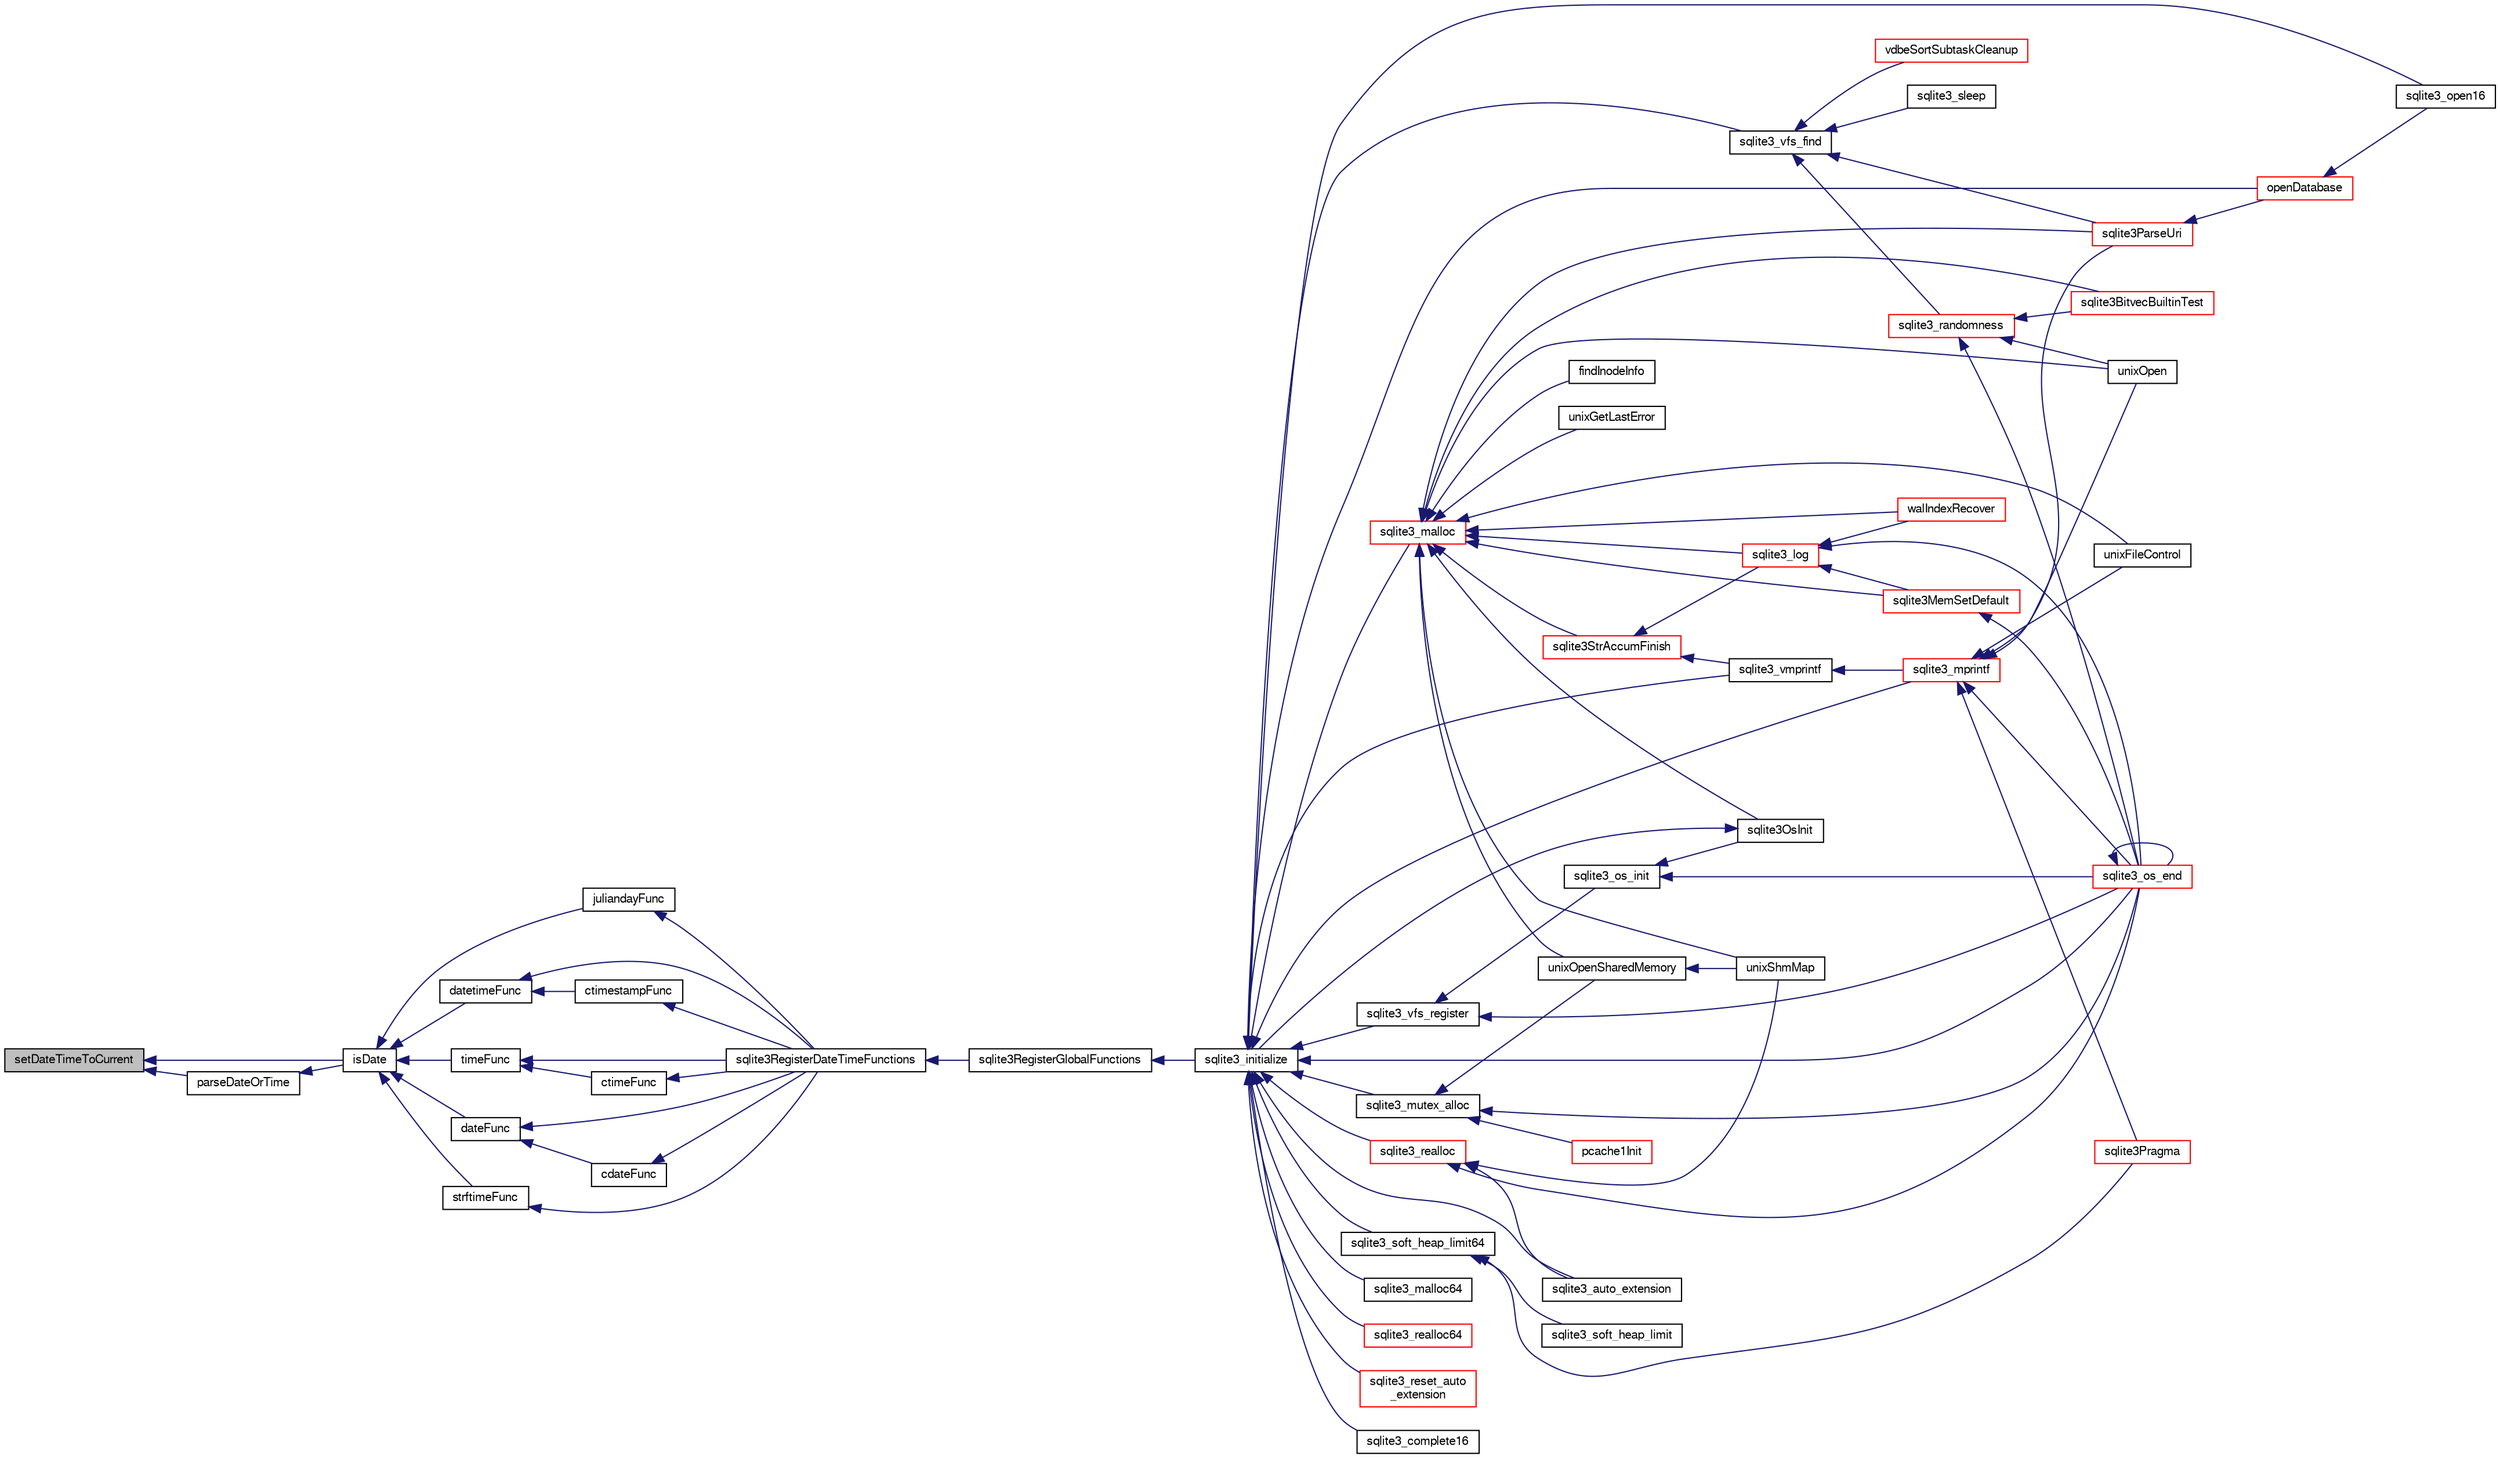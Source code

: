 digraph "setDateTimeToCurrent"
{
  edge [fontname="FreeSans",fontsize="10",labelfontname="FreeSans",labelfontsize="10"];
  node [fontname="FreeSans",fontsize="10",shape=record];
  rankdir="LR";
  Node290582 [label="setDateTimeToCurrent",height=0.2,width=0.4,color="black", fillcolor="grey75", style="filled", fontcolor="black"];
  Node290582 -> Node290583 [dir="back",color="midnightblue",fontsize="10",style="solid",fontname="FreeSans"];
  Node290583 [label="parseDateOrTime",height=0.2,width=0.4,color="black", fillcolor="white", style="filled",URL="$sqlite3_8c.html#a86a0ea000a0479eb6de44cbeb82acef9"];
  Node290583 -> Node290584 [dir="back",color="midnightblue",fontsize="10",style="solid",fontname="FreeSans"];
  Node290584 [label="isDate",height=0.2,width=0.4,color="black", fillcolor="white", style="filled",URL="$sqlite3_8c.html#a88586fabfb5a2ee248ccf6f5dfb90904"];
  Node290584 -> Node290585 [dir="back",color="midnightblue",fontsize="10",style="solid",fontname="FreeSans"];
  Node290585 [label="juliandayFunc",height=0.2,width=0.4,color="black", fillcolor="white", style="filled",URL="$sqlite3_8c.html#ac3eed2d3f72c21bee1e65f9d0f33a263"];
  Node290585 -> Node290586 [dir="back",color="midnightblue",fontsize="10",style="solid",fontname="FreeSans"];
  Node290586 [label="sqlite3RegisterDateTimeFunctions",height=0.2,width=0.4,color="black", fillcolor="white", style="filled",URL="$sqlite3_8c.html#a44405fdf6c4462912007f6602ecc0bb4"];
  Node290586 -> Node290587 [dir="back",color="midnightblue",fontsize="10",style="solid",fontname="FreeSans"];
  Node290587 [label="sqlite3RegisterGlobalFunctions",height=0.2,width=0.4,color="black", fillcolor="white", style="filled",URL="$sqlite3_8c.html#a9f75bd111010f29e1b8d74344473c4ec"];
  Node290587 -> Node290588 [dir="back",color="midnightblue",fontsize="10",style="solid",fontname="FreeSans"];
  Node290588 [label="sqlite3_initialize",height=0.2,width=0.4,color="black", fillcolor="white", style="filled",URL="$sqlite3_8h.html#ab0c0ee2d5d4cf8b28e9572296a8861df"];
  Node290588 -> Node290589 [dir="back",color="midnightblue",fontsize="10",style="solid",fontname="FreeSans"];
  Node290589 [label="sqlite3_vfs_find",height=0.2,width=0.4,color="black", fillcolor="white", style="filled",URL="$sqlite3_8h.html#ac201a26de3dfa1d6deb8069eb8d95627"];
  Node290589 -> Node290590 [dir="back",color="midnightblue",fontsize="10",style="solid",fontname="FreeSans"];
  Node290590 [label="sqlite3_randomness",height=0.2,width=0.4,color="red", fillcolor="white", style="filled",URL="$sqlite3_8h.html#aa452ad88657d4606e137b09c4e9315c7"];
  Node290590 -> Node290594 [dir="back",color="midnightblue",fontsize="10",style="solid",fontname="FreeSans"];
  Node290594 [label="unixOpen",height=0.2,width=0.4,color="black", fillcolor="white", style="filled",URL="$sqlite3_8c.html#a8ed5efc47b6e14f7805cd1bb9b215775"];
  Node290590 -> Node290595 [dir="back",color="midnightblue",fontsize="10",style="solid",fontname="FreeSans"];
  Node290595 [label="sqlite3_os_end",height=0.2,width=0.4,color="red", fillcolor="white", style="filled",URL="$sqlite3_8h.html#a2288c95881ecca13d994e42b6a958906"];
  Node290595 -> Node290595 [dir="back",color="midnightblue",fontsize="10",style="solid",fontname="FreeSans"];
  Node290590 -> Node290597 [dir="back",color="midnightblue",fontsize="10",style="solid",fontname="FreeSans"];
  Node290597 [label="sqlite3BitvecBuiltinTest",height=0.2,width=0.4,color="red", fillcolor="white", style="filled",URL="$sqlite3_8c.html#a9b4e3e921ce1ede6f10a9106c034ff9b"];
  Node290589 -> Node290993 [dir="back",color="midnightblue",fontsize="10",style="solid",fontname="FreeSans"];
  Node290993 [label="vdbeSortSubtaskCleanup",height=0.2,width=0.4,color="red", fillcolor="white", style="filled",URL="$sqlite3_8c.html#abc8ce4c3ef58cc10f5b27642aab32b30"];
  Node290589 -> Node290996 [dir="back",color="midnightblue",fontsize="10",style="solid",fontname="FreeSans"];
  Node290996 [label="sqlite3ParseUri",height=0.2,width=0.4,color="red", fillcolor="white", style="filled",URL="$sqlite3_8c.html#aaa912f29a67460d8b2186c97056e8767"];
  Node290996 -> Node290839 [dir="back",color="midnightblue",fontsize="10",style="solid",fontname="FreeSans"];
  Node290839 [label="openDatabase",height=0.2,width=0.4,color="red", fillcolor="white", style="filled",URL="$sqlite3_8c.html#a6a9c3bc3a64234e863413f41db473758"];
  Node290839 -> Node290842 [dir="back",color="midnightblue",fontsize="10",style="solid",fontname="FreeSans"];
  Node290842 [label="sqlite3_open16",height=0.2,width=0.4,color="black", fillcolor="white", style="filled",URL="$sqlite3_8h.html#adbc401bb96713f32e553db32f6f3ca33"];
  Node290589 -> Node290997 [dir="back",color="midnightblue",fontsize="10",style="solid",fontname="FreeSans"];
  Node290997 [label="sqlite3_sleep",height=0.2,width=0.4,color="black", fillcolor="white", style="filled",URL="$sqlite3_8h.html#ad0c133ddbbecb6433f3c6ebef8966efa"];
  Node290588 -> Node290998 [dir="back",color="midnightblue",fontsize="10",style="solid",fontname="FreeSans"];
  Node290998 [label="sqlite3_vfs_register",height=0.2,width=0.4,color="black", fillcolor="white", style="filled",URL="$sqlite3_8h.html#a7184b289ccd4c4c7200589137d88c4ae"];
  Node290998 -> Node290999 [dir="back",color="midnightblue",fontsize="10",style="solid",fontname="FreeSans"];
  Node290999 [label="sqlite3_os_init",height=0.2,width=0.4,color="black", fillcolor="white", style="filled",URL="$sqlite3_8h.html#acebc2290d00a32d3afe2361f2979038b"];
  Node290999 -> Node291000 [dir="back",color="midnightblue",fontsize="10",style="solid",fontname="FreeSans"];
  Node291000 [label="sqlite3OsInit",height=0.2,width=0.4,color="black", fillcolor="white", style="filled",URL="$sqlite3_8c.html#afeaa886fe1ca086a30fd278b1d069762"];
  Node291000 -> Node290588 [dir="back",color="midnightblue",fontsize="10",style="solid",fontname="FreeSans"];
  Node290999 -> Node290595 [dir="back",color="midnightblue",fontsize="10",style="solid",fontname="FreeSans"];
  Node290998 -> Node290595 [dir="back",color="midnightblue",fontsize="10",style="solid",fontname="FreeSans"];
  Node290588 -> Node291001 [dir="back",color="midnightblue",fontsize="10",style="solid",fontname="FreeSans"];
  Node291001 [label="sqlite3_mutex_alloc",height=0.2,width=0.4,color="black", fillcolor="white", style="filled",URL="$sqlite3_8h.html#aa3f89418cd18e99596435c958b29b650"];
  Node291001 -> Node291002 [dir="back",color="midnightblue",fontsize="10",style="solid",fontname="FreeSans"];
  Node291002 [label="unixOpenSharedMemory",height=0.2,width=0.4,color="black", fillcolor="white", style="filled",URL="$sqlite3_8c.html#a30775afa2e08ca6ddc7853326afed7c7"];
  Node291002 -> Node291003 [dir="back",color="midnightblue",fontsize="10",style="solid",fontname="FreeSans"];
  Node291003 [label="unixShmMap",height=0.2,width=0.4,color="black", fillcolor="white", style="filled",URL="$sqlite3_8c.html#aeaa77f0ab08a4f4ee5f86e8c9727e974"];
  Node291001 -> Node290595 [dir="back",color="midnightblue",fontsize="10",style="solid",fontname="FreeSans"];
  Node291001 -> Node291004 [dir="back",color="midnightblue",fontsize="10",style="solid",fontname="FreeSans"];
  Node291004 [label="pcache1Init",height=0.2,width=0.4,color="red", fillcolor="white", style="filled",URL="$sqlite3_8c.html#a05e9c1daf3dd812db1d769b69b20e069"];
  Node290588 -> Node291074 [dir="back",color="midnightblue",fontsize="10",style="solid",fontname="FreeSans"];
  Node291074 [label="sqlite3_soft_heap_limit64",height=0.2,width=0.4,color="black", fillcolor="white", style="filled",URL="$sqlite3_8h.html#ab37b3a4d1652e3acb2c43d1252e6b852"];
  Node291074 -> Node291075 [dir="back",color="midnightblue",fontsize="10",style="solid",fontname="FreeSans"];
  Node291075 [label="sqlite3_soft_heap_limit",height=0.2,width=0.4,color="black", fillcolor="white", style="filled",URL="$sqlite3_8h.html#a18c3472581de3072201723e798524fdc"];
  Node291074 -> Node290682 [dir="back",color="midnightblue",fontsize="10",style="solid",fontname="FreeSans"];
  Node290682 [label="sqlite3Pragma",height=0.2,width=0.4,color="red", fillcolor="white", style="filled",URL="$sqlite3_8c.html#a111391370f58f8e6a6eca51fd34d62ed"];
  Node290588 -> Node291076 [dir="back",color="midnightblue",fontsize="10",style="solid",fontname="FreeSans"];
  Node291076 [label="sqlite3_malloc",height=0.2,width=0.4,color="red", fillcolor="white", style="filled",URL="$sqlite3_8h.html#a510e31845345737f17d86ce0b2328356"];
  Node291076 -> Node291000 [dir="back",color="midnightblue",fontsize="10",style="solid",fontname="FreeSans"];
  Node291076 -> Node291072 [dir="back",color="midnightblue",fontsize="10",style="solid",fontname="FreeSans"];
  Node291072 [label="sqlite3MemSetDefault",height=0.2,width=0.4,color="red", fillcolor="white", style="filled",URL="$sqlite3_8c.html#a162fbfd727e92c5f8f72625b5ff62549"];
  Node291072 -> Node290595 [dir="back",color="midnightblue",fontsize="10",style="solid",fontname="FreeSans"];
  Node291076 -> Node291077 [dir="back",color="midnightblue",fontsize="10",style="solid",fontname="FreeSans"];
  Node291077 [label="sqlite3StrAccumFinish",height=0.2,width=0.4,color="red", fillcolor="white", style="filled",URL="$sqlite3_8c.html#adb7f26b10ac1b847db6f000ef4c2e2ba"];
  Node291077 -> Node291151 [dir="back",color="midnightblue",fontsize="10",style="solid",fontname="FreeSans"];
  Node291151 [label="sqlite3_vmprintf",height=0.2,width=0.4,color="black", fillcolor="white", style="filled",URL="$sqlite3_8h.html#ac240de67ddf003828f16a6d9dd3fa3ca"];
  Node291151 -> Node291152 [dir="back",color="midnightblue",fontsize="10",style="solid",fontname="FreeSans"];
  Node291152 [label="sqlite3_mprintf",height=0.2,width=0.4,color="red", fillcolor="white", style="filled",URL="$sqlite3_8h.html#a9533933e57f7ccbb48c32041ce3a8862"];
  Node291152 -> Node290593 [dir="back",color="midnightblue",fontsize="10",style="solid",fontname="FreeSans"];
  Node290593 [label="unixFileControl",height=0.2,width=0.4,color="black", fillcolor="white", style="filled",URL="$sqlite3_8c.html#ad71f213fa385cc58f307cefd953c03ae"];
  Node291152 -> Node290594 [dir="back",color="midnightblue",fontsize="10",style="solid",fontname="FreeSans"];
  Node291152 -> Node290595 [dir="back",color="midnightblue",fontsize="10",style="solid",fontname="FreeSans"];
  Node291152 -> Node290682 [dir="back",color="midnightblue",fontsize="10",style="solid",fontname="FreeSans"];
  Node291152 -> Node290996 [dir="back",color="midnightblue",fontsize="10",style="solid",fontname="FreeSans"];
  Node291077 -> Node291259 [dir="back",color="midnightblue",fontsize="10",style="solid",fontname="FreeSans"];
  Node291259 [label="sqlite3_log",height=0.2,width=0.4,color="red", fillcolor="white", style="filled",URL="$sqlite3_8h.html#a298c9699bf9c143662c6b1fec4b2dc3b"];
  Node291259 -> Node291072 [dir="back",color="midnightblue",fontsize="10",style="solid",fontname="FreeSans"];
  Node291259 -> Node290595 [dir="back",color="midnightblue",fontsize="10",style="solid",fontname="FreeSans"];
  Node291259 -> Node291189 [dir="back",color="midnightblue",fontsize="10",style="solid",fontname="FreeSans"];
  Node291189 [label="walIndexRecover",height=0.2,width=0.4,color="red", fillcolor="white", style="filled",URL="$sqlite3_8c.html#ab4ee99f3710323acbeb6c495dd18d205"];
  Node291076 -> Node291259 [dir="back",color="midnightblue",fontsize="10",style="solid",fontname="FreeSans"];
  Node291076 -> Node291338 [dir="back",color="midnightblue",fontsize="10",style="solid",fontname="FreeSans"];
  Node291338 [label="findInodeInfo",height=0.2,width=0.4,color="black", fillcolor="white", style="filled",URL="$sqlite3_8c.html#ac92c39062e69a79c4a62dfd55242c782"];
  Node291076 -> Node290593 [dir="back",color="midnightblue",fontsize="10",style="solid",fontname="FreeSans"];
  Node291076 -> Node291002 [dir="back",color="midnightblue",fontsize="10",style="solid",fontname="FreeSans"];
  Node291076 -> Node291003 [dir="back",color="midnightblue",fontsize="10",style="solid",fontname="FreeSans"];
  Node291076 -> Node290594 [dir="back",color="midnightblue",fontsize="10",style="solid",fontname="FreeSans"];
  Node291076 -> Node291172 [dir="back",color="midnightblue",fontsize="10",style="solid",fontname="FreeSans"];
  Node291172 [label="unixGetLastError",height=0.2,width=0.4,color="black", fillcolor="white", style="filled",URL="$sqlite3_8c.html#aed1e42f49d74b419c3c85b559dd61240"];
  Node291076 -> Node290597 [dir="back",color="midnightblue",fontsize="10",style="solid",fontname="FreeSans"];
  Node291076 -> Node291189 [dir="back",color="midnightblue",fontsize="10",style="solid",fontname="FreeSans"];
  Node291076 -> Node290996 [dir="back",color="midnightblue",fontsize="10",style="solid",fontname="FreeSans"];
  Node290588 -> Node291341 [dir="back",color="midnightblue",fontsize="10",style="solid",fontname="FreeSans"];
  Node291341 [label="sqlite3_malloc64",height=0.2,width=0.4,color="black", fillcolor="white", style="filled",URL="$sqlite3_8h.html#a12b7ee85e539ea28c130c5c75b96a82a"];
  Node290588 -> Node291342 [dir="back",color="midnightblue",fontsize="10",style="solid",fontname="FreeSans"];
  Node291342 [label="sqlite3_realloc",height=0.2,width=0.4,color="red", fillcolor="white", style="filled",URL="$sqlite3_8h.html#a627f0eeface58024ef47403d8cc76b35"];
  Node291342 -> Node291003 [dir="back",color="midnightblue",fontsize="10",style="solid",fontname="FreeSans"];
  Node291342 -> Node290595 [dir="back",color="midnightblue",fontsize="10",style="solid",fontname="FreeSans"];
  Node291342 -> Node291358 [dir="back",color="midnightblue",fontsize="10",style="solid",fontname="FreeSans"];
  Node291358 [label="sqlite3_auto_extension",height=0.2,width=0.4,color="black", fillcolor="white", style="filled",URL="$sqlite3_8h.html#a85a95b45e94f6bcd52aa39b6acdb36d7"];
  Node290588 -> Node291360 [dir="back",color="midnightblue",fontsize="10",style="solid",fontname="FreeSans"];
  Node291360 [label="sqlite3_realloc64",height=0.2,width=0.4,color="red", fillcolor="white", style="filled",URL="$sqlite3_8h.html#afe88c85e9f864a3fd92941cad197245d"];
  Node290588 -> Node291151 [dir="back",color="midnightblue",fontsize="10",style="solid",fontname="FreeSans"];
  Node290588 -> Node291152 [dir="back",color="midnightblue",fontsize="10",style="solid",fontname="FreeSans"];
  Node290588 -> Node290595 [dir="back",color="midnightblue",fontsize="10",style="solid",fontname="FreeSans"];
  Node290588 -> Node291358 [dir="back",color="midnightblue",fontsize="10",style="solid",fontname="FreeSans"];
  Node290588 -> Node291460 [dir="back",color="midnightblue",fontsize="10",style="solid",fontname="FreeSans"];
  Node291460 [label="sqlite3_reset_auto\l_extension",height=0.2,width=0.4,color="red", fillcolor="white", style="filled",URL="$sqlite3_8h.html#ac33f4064ae6690cada7bdc89e8153ffc"];
  Node290588 -> Node291325 [dir="back",color="midnightblue",fontsize="10",style="solid",fontname="FreeSans"];
  Node291325 [label="sqlite3_complete16",height=0.2,width=0.4,color="black", fillcolor="white", style="filled",URL="$sqlite3_8h.html#a3260341c2ef82787acca48414a1d03a1"];
  Node290588 -> Node290839 [dir="back",color="midnightblue",fontsize="10",style="solid",fontname="FreeSans"];
  Node290588 -> Node290842 [dir="back",color="midnightblue",fontsize="10",style="solid",fontname="FreeSans"];
  Node290584 -> Node291161 [dir="back",color="midnightblue",fontsize="10",style="solid",fontname="FreeSans"];
  Node291161 [label="datetimeFunc",height=0.2,width=0.4,color="black", fillcolor="white", style="filled",URL="$sqlite3_8c.html#a9755493e1c5c377b5ea7078b4029c24a"];
  Node291161 -> Node291162 [dir="back",color="midnightblue",fontsize="10",style="solid",fontname="FreeSans"];
  Node291162 [label="ctimestampFunc",height=0.2,width=0.4,color="black", fillcolor="white", style="filled",URL="$sqlite3_8c.html#af66b08c4ab0dce0ff0c92a61b580f514"];
  Node291162 -> Node290586 [dir="back",color="midnightblue",fontsize="10",style="solid",fontname="FreeSans"];
  Node291161 -> Node290586 [dir="back",color="midnightblue",fontsize="10",style="solid",fontname="FreeSans"];
  Node290584 -> Node291163 [dir="back",color="midnightblue",fontsize="10",style="solid",fontname="FreeSans"];
  Node291163 [label="timeFunc",height=0.2,width=0.4,color="black", fillcolor="white", style="filled",URL="$sqlite3_8c.html#aca881e4cda242c3a8f2256605cbf9e91"];
  Node291163 -> Node291164 [dir="back",color="midnightblue",fontsize="10",style="solid",fontname="FreeSans"];
  Node291164 [label="ctimeFunc",height=0.2,width=0.4,color="black", fillcolor="white", style="filled",URL="$sqlite3_8c.html#ad8e9781533516df5a0705e4b36155290"];
  Node291164 -> Node290586 [dir="back",color="midnightblue",fontsize="10",style="solid",fontname="FreeSans"];
  Node291163 -> Node290586 [dir="back",color="midnightblue",fontsize="10",style="solid",fontname="FreeSans"];
  Node290584 -> Node291165 [dir="back",color="midnightblue",fontsize="10",style="solid",fontname="FreeSans"];
  Node291165 [label="dateFunc",height=0.2,width=0.4,color="black", fillcolor="white", style="filled",URL="$sqlite3_8c.html#a0895a9abec96efb62b3c986a3c14ee32"];
  Node291165 -> Node291166 [dir="back",color="midnightblue",fontsize="10",style="solid",fontname="FreeSans"];
  Node291166 [label="cdateFunc",height=0.2,width=0.4,color="black", fillcolor="white", style="filled",URL="$sqlite3_8c.html#addf6dadca2fea72f90dfa99dbaa3da91"];
  Node291166 -> Node290586 [dir="back",color="midnightblue",fontsize="10",style="solid",fontname="FreeSans"];
  Node291165 -> Node290586 [dir="back",color="midnightblue",fontsize="10",style="solid",fontname="FreeSans"];
  Node290584 -> Node291167 [dir="back",color="midnightblue",fontsize="10",style="solid",fontname="FreeSans"];
  Node291167 [label="strftimeFunc",height=0.2,width=0.4,color="black", fillcolor="white", style="filled",URL="$sqlite3_8c.html#af531defbf93ba3aef96decedeafb344f"];
  Node291167 -> Node290586 [dir="back",color="midnightblue",fontsize="10",style="solid",fontname="FreeSans"];
  Node290582 -> Node290584 [dir="back",color="midnightblue",fontsize="10",style="solid",fontname="FreeSans"];
}
